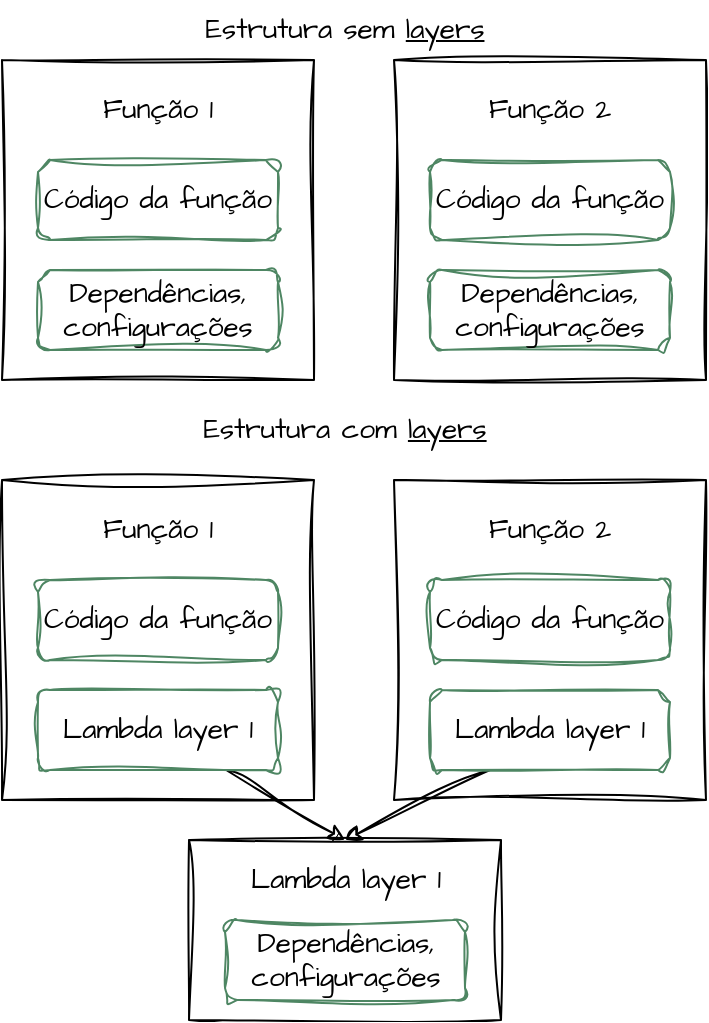 <mxfile>
    <diagram id="-wqMtYLcA8H_pXl_abrY" name="Page-1">
        <mxGraphModel dx="614" dy="205" grid="1" gridSize="10" guides="1" tooltips="1" connect="1" arrows="1" fold="1" page="1" pageScale="1" pageWidth="827" pageHeight="1169" math="0" shadow="0">
            <root>
                <mxCell id="0"/>
                <mxCell id="1" parent="0"/>
                <mxCell id="25" value="" style="rounded=0;whiteSpace=wrap;html=1;sketch=1;hachureGap=4;jiggle=2;curveFitting=1;fontFamily=Architects Daughter;fontSource=https%3A%2F%2Ffonts.googleapis.com%2Fcss%3Ffamily%3DArchitects%2BDaughter;fontSize=14;fillColor=none;" parent="1" vertex="1">
                    <mxGeometry x="40" y="70" width="156" height="160" as="geometry"/>
                </mxCell>
                <mxCell id="27" value="Dependências, configurações" style="rounded=1;whiteSpace=wrap;html=1;sketch=1;hachureGap=4;jiggle=2;curveFitting=1;strokeColor=#4E8663;fontFamily=Architects Daughter;fontSource=https%3A%2F%2Ffonts.googleapis.com%2Fcss%3Ffamily%3DArchitects%2BDaughter;fontSize=14;fillColor=none;fillStyle=solid;" parent="1" vertex="1">
                    <mxGeometry x="58" y="175" width="120" height="40" as="geometry"/>
                </mxCell>
                <mxCell id="28" value="Função 1" style="text;html=1;strokeColor=none;fillColor=none;align=center;verticalAlign=middle;whiteSpace=wrap;rounded=0;sketch=1;hachureGap=4;jiggle=2;fillStyle=solid;curveFitting=1;fontFamily=Architects Daughter;fontSource=https%3A%2F%2Ffonts.googleapis.com%2Fcss%3Ffamily%3DArchitects%2BDaughter;fontSize=14;" parent="1" vertex="1">
                    <mxGeometry x="88" y="80" width="60" height="30" as="geometry"/>
                </mxCell>
                <mxCell id="29" value="Código da função" style="rounded=1;whiteSpace=wrap;html=1;sketch=1;hachureGap=4;jiggle=2;curveFitting=1;strokeColor=#4E8663;fontFamily=Architects Daughter;fontSource=https%3A%2F%2Ffonts.googleapis.com%2Fcss%3Ffamily%3DArchitects%2BDaughter;fontSize=14;fillColor=none;fillStyle=solid;" parent="1" vertex="1">
                    <mxGeometry x="58" y="120" width="120" height="40" as="geometry"/>
                </mxCell>
                <mxCell id="30" value="" style="rounded=0;whiteSpace=wrap;html=1;sketch=1;hachureGap=4;jiggle=2;curveFitting=1;fontFamily=Architects Daughter;fontSource=https%3A%2F%2Ffonts.googleapis.com%2Fcss%3Ffamily%3DArchitects%2BDaughter;fontSize=14;fillColor=none;" parent="1" vertex="1">
                    <mxGeometry x="236" y="70" width="156" height="160" as="geometry"/>
                </mxCell>
                <mxCell id="31" value="Dependências, configurações" style="rounded=1;whiteSpace=wrap;html=1;sketch=1;hachureGap=4;jiggle=2;curveFitting=1;strokeColor=#4E8663;fontFamily=Architects Daughter;fontSource=https%3A%2F%2Ffonts.googleapis.com%2Fcss%3Ffamily%3DArchitects%2BDaughter;fontSize=14;fillColor=none;fillStyle=solid;" parent="1" vertex="1">
                    <mxGeometry x="254" y="175" width="120" height="40" as="geometry"/>
                </mxCell>
                <mxCell id="32" value="Função 2" style="text;html=1;strokeColor=none;fillColor=none;align=center;verticalAlign=middle;whiteSpace=wrap;rounded=0;sketch=1;hachureGap=4;jiggle=2;fillStyle=solid;curveFitting=1;fontFamily=Architects Daughter;fontSource=https%3A%2F%2Ffonts.googleapis.com%2Fcss%3Ffamily%3DArchitects%2BDaughter;fontSize=14;" parent="1" vertex="1">
                    <mxGeometry x="278" y="80" width="72" height="30" as="geometry"/>
                </mxCell>
                <mxCell id="33" value="Código da função" style="rounded=1;whiteSpace=wrap;html=1;sketch=1;hachureGap=4;jiggle=2;curveFitting=1;strokeColor=#4E8663;fontFamily=Architects Daughter;fontSource=https%3A%2F%2Ffonts.googleapis.com%2Fcss%3Ffamily%3DArchitects%2BDaughter;fontSize=14;fillColor=none;fillStyle=solid;" parent="1" vertex="1">
                    <mxGeometry x="254" y="120" width="120" height="40" as="geometry"/>
                </mxCell>
                <mxCell id="35" value="Estrutura sem &lt;u&gt;layers&lt;/u&gt;" style="text;html=1;strokeColor=none;fillColor=none;align=center;verticalAlign=middle;whiteSpace=wrap;rounded=0;sketch=1;hachureGap=4;jiggle=2;fillStyle=solid;curveFitting=1;fontFamily=Architects Daughter;fontSource=https%3A%2F%2Ffonts.googleapis.com%2Fcss%3Ffamily%3DArchitects%2BDaughter;fontSize=14;" parent="1" vertex="1">
                    <mxGeometry x="116" y="40" width="191" height="30" as="geometry"/>
                </mxCell>
                <mxCell id="36" value="" style="rounded=0;whiteSpace=wrap;html=1;sketch=1;hachureGap=4;jiggle=2;curveFitting=1;fontFamily=Architects Daughter;fontSource=https%3A%2F%2Ffonts.googleapis.com%2Fcss%3Ffamily%3DArchitects%2BDaughter;fontSize=14;fillColor=none;" parent="1" vertex="1">
                    <mxGeometry x="40" y="280" width="156" height="160" as="geometry"/>
                </mxCell>
                <mxCell id="48" style="edgeStyle=none;sketch=1;hachureGap=4;jiggle=2;curveFitting=1;html=1;entryX=0.5;entryY=0;entryDx=0;entryDy=0;fontFamily=Architects Daughter;fontSource=https%3A%2F%2Ffonts.googleapis.com%2Fcss%3Ffamily%3DArchitects%2BDaughter;fontSize=14;" parent="1" source="37" target="46" edge="1">
                    <mxGeometry relative="1" as="geometry"/>
                </mxCell>
                <mxCell id="37" value="Lambda layer 1" style="rounded=1;whiteSpace=wrap;html=1;sketch=1;hachureGap=4;jiggle=2;curveFitting=1;strokeColor=#4E8663;fontFamily=Architects Daughter;fontSource=https%3A%2F%2Ffonts.googleapis.com%2Fcss%3Ffamily%3DArchitects%2BDaughter;fontSize=14;fillColor=none;fillStyle=solid;" parent="1" vertex="1">
                    <mxGeometry x="58" y="385" width="120" height="40" as="geometry"/>
                </mxCell>
                <mxCell id="38" value="Função 1" style="text;html=1;strokeColor=none;fillColor=none;align=center;verticalAlign=middle;whiteSpace=wrap;rounded=0;sketch=1;hachureGap=4;jiggle=2;fillStyle=solid;curveFitting=1;fontFamily=Architects Daughter;fontSource=https%3A%2F%2Ffonts.googleapis.com%2Fcss%3Ffamily%3DArchitects%2BDaughter;fontSize=14;" parent="1" vertex="1">
                    <mxGeometry x="88" y="290" width="60" height="30" as="geometry"/>
                </mxCell>
                <mxCell id="39" value="Código da função" style="rounded=1;whiteSpace=wrap;html=1;sketch=1;hachureGap=4;jiggle=2;curveFitting=1;strokeColor=#4E8663;fontFamily=Architects Daughter;fontSource=https%3A%2F%2Ffonts.googleapis.com%2Fcss%3Ffamily%3DArchitects%2BDaughter;fontSize=14;fillColor=none;fillStyle=solid;" parent="1" vertex="1">
                    <mxGeometry x="58" y="330" width="120" height="40" as="geometry"/>
                </mxCell>
                <mxCell id="40" value="" style="rounded=0;whiteSpace=wrap;html=1;sketch=1;hachureGap=4;jiggle=2;curveFitting=1;fontFamily=Architects Daughter;fontSource=https%3A%2F%2Ffonts.googleapis.com%2Fcss%3Ffamily%3DArchitects%2BDaughter;fontSize=14;fillColor=none;" parent="1" vertex="1">
                    <mxGeometry x="236" y="280" width="156" height="160" as="geometry"/>
                </mxCell>
                <mxCell id="50" style="edgeStyle=none;sketch=1;hachureGap=4;jiggle=2;curveFitting=1;html=1;exitX=0.25;exitY=1;exitDx=0;exitDy=0;entryX=0.5;entryY=0;entryDx=0;entryDy=0;fontFamily=Architects Daughter;fontSource=https%3A%2F%2Ffonts.googleapis.com%2Fcss%3Ffamily%3DArchitects%2BDaughter;fontSize=14;" parent="1" source="41" target="46" edge="1">
                    <mxGeometry relative="1" as="geometry"/>
                </mxCell>
                <mxCell id="41" value="Lambda layer 1" style="rounded=1;whiteSpace=wrap;html=1;sketch=1;hachureGap=4;jiggle=2;curveFitting=1;strokeColor=#4E8663;fontFamily=Architects Daughter;fontSource=https%3A%2F%2Ffonts.googleapis.com%2Fcss%3Ffamily%3DArchitects%2BDaughter;fontSize=14;fillColor=none;fillStyle=solid;" parent="1" vertex="1">
                    <mxGeometry x="254" y="385" width="120" height="40" as="geometry"/>
                </mxCell>
                <mxCell id="42" value="Função 2" style="text;html=1;strokeColor=none;fillColor=none;align=center;verticalAlign=middle;whiteSpace=wrap;rounded=0;sketch=1;hachureGap=4;jiggle=2;fillStyle=solid;curveFitting=1;fontFamily=Architects Daughter;fontSource=https%3A%2F%2Ffonts.googleapis.com%2Fcss%3Ffamily%3DArchitects%2BDaughter;fontSize=14;" parent="1" vertex="1">
                    <mxGeometry x="278" y="290" width="72" height="30" as="geometry"/>
                </mxCell>
                <mxCell id="43" value="Código da função" style="rounded=1;whiteSpace=wrap;html=1;sketch=1;hachureGap=4;jiggle=2;curveFitting=1;strokeColor=#4E8663;fontFamily=Architects Daughter;fontSource=https%3A%2F%2Ffonts.googleapis.com%2Fcss%3Ffamily%3DArchitects%2BDaughter;fontSize=14;fillColor=none;fillStyle=solid;" parent="1" vertex="1">
                    <mxGeometry x="254" y="330" width="120" height="40" as="geometry"/>
                </mxCell>
                <mxCell id="44" value="Estrutura com&amp;nbsp;&lt;u&gt;layers&lt;/u&gt;" style="text;html=1;strokeColor=none;fillColor=none;align=center;verticalAlign=middle;whiteSpace=wrap;rounded=0;sketch=1;hachureGap=4;jiggle=2;fillStyle=solid;curveFitting=1;fontFamily=Architects Daughter;fontSource=https%3A%2F%2Ffonts.googleapis.com%2Fcss%3Ffamily%3DArchitects%2BDaughter;fontSize=14;" parent="1" vertex="1">
                    <mxGeometry x="116" y="240" width="191" height="30" as="geometry"/>
                </mxCell>
                <mxCell id="45" value="Dependências, configurações" style="rounded=1;whiteSpace=wrap;html=1;sketch=1;hachureGap=4;jiggle=2;curveFitting=1;strokeColor=#4E8663;fontFamily=Architects Daughter;fontSource=https%3A%2F%2Ffonts.googleapis.com%2Fcss%3Ffamily%3DArchitects%2BDaughter;fontSize=14;fillColor=none;fillStyle=solid;" parent="1" vertex="1">
                    <mxGeometry x="151.5" y="500" width="120" height="40" as="geometry"/>
                </mxCell>
                <mxCell id="46" value="" style="rounded=0;whiteSpace=wrap;html=1;sketch=1;hachureGap=4;jiggle=2;fillStyle=solid;curveFitting=1;fontFamily=Architects Daughter;fontSource=https%3A%2F%2Ffonts.googleapis.com%2Fcss%3Ffamily%3DArchitects%2BDaughter;fontSize=14;fillColor=none;" parent="1" vertex="1">
                    <mxGeometry x="133.5" y="460" width="156" height="90" as="geometry"/>
                </mxCell>
                <mxCell id="47" value="Lambda layer 1" style="text;html=1;strokeColor=none;fillColor=none;align=center;verticalAlign=middle;whiteSpace=wrap;rounded=0;sketch=1;hachureGap=4;jiggle=2;fillStyle=solid;curveFitting=1;fontFamily=Architects Daughter;fontSource=https%3A%2F%2Ffonts.googleapis.com%2Fcss%3Ffamily%3DArchitects%2BDaughter;fontSize=14;" parent="1" vertex="1">
                    <mxGeometry x="161.5" y="465" width="100" height="30" as="geometry"/>
                </mxCell>
            </root>
        </mxGraphModel>
    </diagram>
</mxfile>